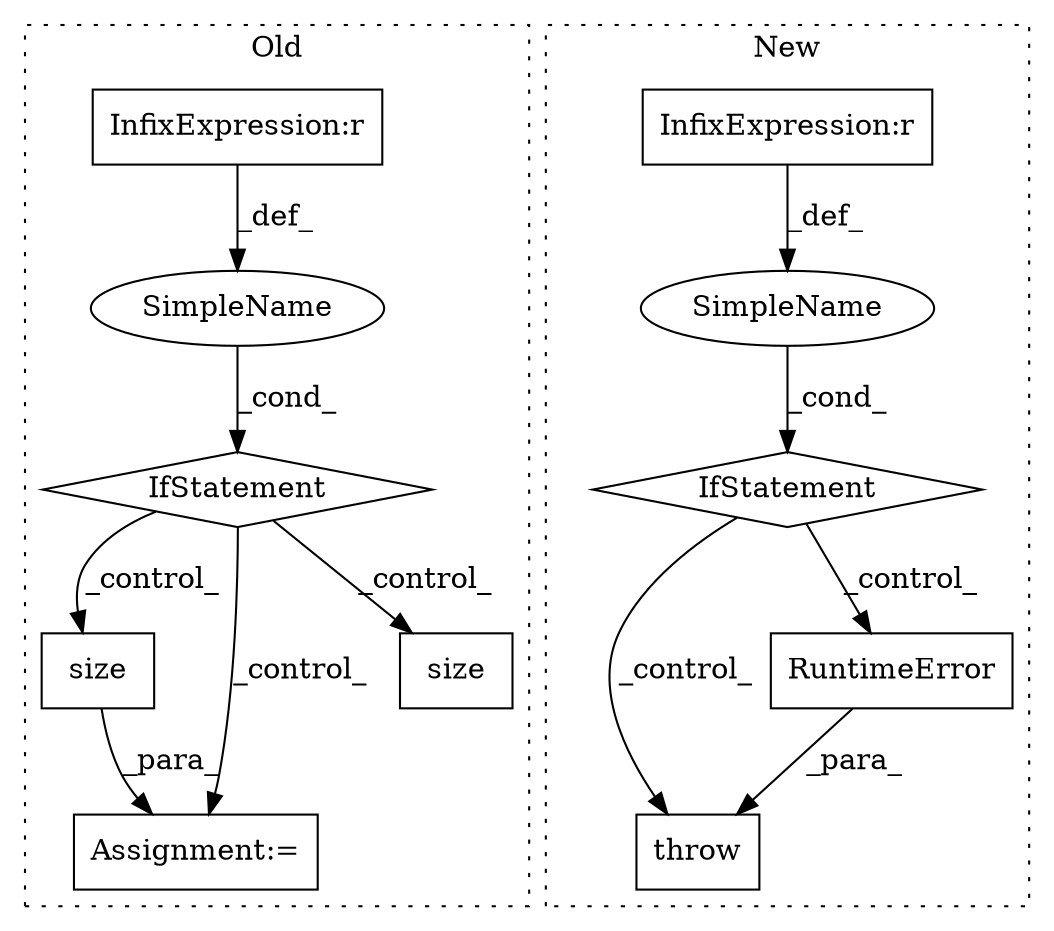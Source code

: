 digraph G {
subgraph cluster0 {
1 [label="size" a="32" s="16820,16826" l="5,1" shape="box"];
7 [label="Assignment:=" a="7" s="16766" l="1" shape="box"];
8 [label="IfStatement" a="25" s="16524,16586" l="4,2" shape="diamond"];
9 [label="SimpleName" a="42" s="" l="" shape="ellipse"];
10 [label="InfixExpression:r" a="27" s="16550" l="4" shape="box"];
11 [label="size" a="32" s="16691,16697" l="5,1" shape="box"];
label = "Old";
style="dotted";
}
subgraph cluster1 {
2 [label="throw" a="53" s="17282" l="6" shape="box"];
3 [label="IfStatement" a="25" s="17242,17272" l="4,2" shape="diamond"];
4 [label="SimpleName" a="42" s="" l="" shape="ellipse"];
5 [label="RuntimeError" a="32" s="17288,17435" l="13,1" shape="box"];
6 [label="InfixExpression:r" a="27" s="17256" l="4" shape="box"];
label = "New";
style="dotted";
}
1 -> 7 [label="_para_"];
3 -> 2 [label="_control_"];
3 -> 5 [label="_control_"];
4 -> 3 [label="_cond_"];
5 -> 2 [label="_para_"];
6 -> 4 [label="_def_"];
8 -> 1 [label="_control_"];
8 -> 7 [label="_control_"];
8 -> 11 [label="_control_"];
9 -> 8 [label="_cond_"];
10 -> 9 [label="_def_"];
}